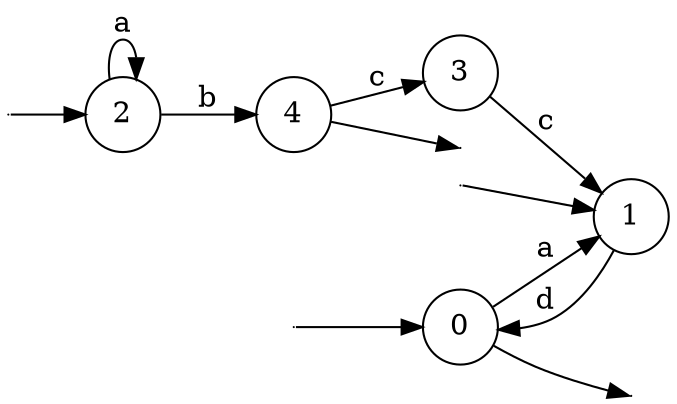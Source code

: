 digraph {
rankdir=LR;


node [shape = circle]; 0 1 2 3 4;


node [shape = point width =0]start , start1, start2;
start -> 0;
start1 -> 1;
start2 -> 2;






node [shape = point]; final,final1;
4->final;
0->final1;



0 -> 1 [label="a"];
2 -> 4 [label="b"];
3 -> 1 [label="c"];
1 -> 0 [label="d"];
2 -> 2 [label="a"];
4 -> 3 [label="c"];
}

